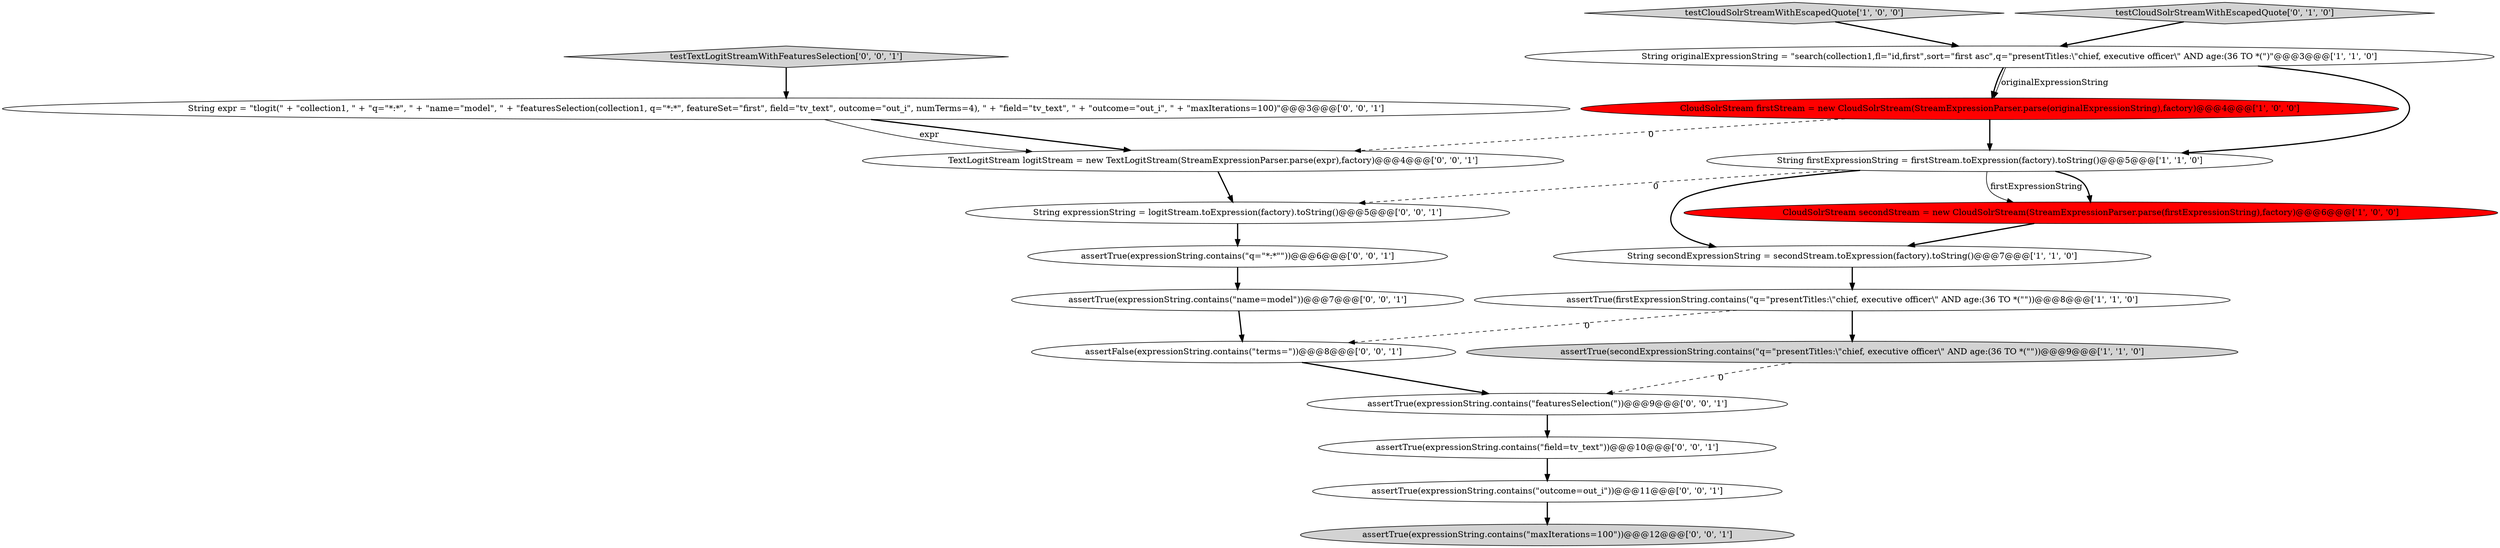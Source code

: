 digraph {
5 [style = filled, label = "String originalExpressionString = \"search(collection1,fl=\"id,first\",sort=\"first asc\",q=\"presentTitles:\\\"chief, executive officer\\\" AND age:(36 TO *(\")\"@@@3@@@['1', '1', '0']", fillcolor = white, shape = ellipse image = "AAA0AAABBB1BBB"];
18 [style = filled, label = "assertTrue(expressionString.contains(\"name=model\"))@@@7@@@['0', '0', '1']", fillcolor = white, shape = ellipse image = "AAA0AAABBB3BBB"];
6 [style = filled, label = "CloudSolrStream firstStream = new CloudSolrStream(StreamExpressionParser.parse(originalExpressionString),factory)@@@4@@@['1', '0', '0']", fillcolor = red, shape = ellipse image = "AAA1AAABBB1BBB"];
17 [style = filled, label = "testTextLogitStreamWithFeaturesSelection['0', '0', '1']", fillcolor = lightgray, shape = diamond image = "AAA0AAABBB3BBB"];
10 [style = filled, label = "assertTrue(expressionString.contains(\"field=tv_text\"))@@@10@@@['0', '0', '1']", fillcolor = white, shape = ellipse image = "AAA0AAABBB3BBB"];
7 [style = filled, label = "String secondExpressionString = secondStream.toExpression(factory).toString()@@@7@@@['1', '1', '0']", fillcolor = white, shape = ellipse image = "AAA0AAABBB1BBB"];
15 [style = filled, label = "String expressionString = logitStream.toExpression(factory).toString()@@@5@@@['0', '0', '1']", fillcolor = white, shape = ellipse image = "AAA0AAABBB3BBB"];
11 [style = filled, label = "assertTrue(expressionString.contains(\"q=\"*:*\"\"))@@@6@@@['0', '0', '1']", fillcolor = white, shape = ellipse image = "AAA0AAABBB3BBB"];
19 [style = filled, label = "assertFalse(expressionString.contains(\"terms=\"))@@@8@@@['0', '0', '1']", fillcolor = white, shape = ellipse image = "AAA0AAABBB3BBB"];
1 [style = filled, label = "testCloudSolrStreamWithEscapedQuote['1', '0', '0']", fillcolor = lightgray, shape = diamond image = "AAA0AAABBB1BBB"];
9 [style = filled, label = "String expr = \"tlogit(\" + \"collection1, \" + \"q=\"*:*\", \" + \"name=\"model\", \" + \"featuresSelection(collection1, q=\"*:*\", featureSet=\"first\", field=\"tv_text\", outcome=\"out_i\", numTerms=4), \" + \"field=\"tv_text\", \" + \"outcome=\"out_i\", \" + \"maxIterations=100)\"@@@3@@@['0', '0', '1']", fillcolor = white, shape = ellipse image = "AAA0AAABBB3BBB"];
12 [style = filled, label = "TextLogitStream logitStream = new TextLogitStream(StreamExpressionParser.parse(expr),factory)@@@4@@@['0', '0', '1']", fillcolor = white, shape = ellipse image = "AAA0AAABBB3BBB"];
16 [style = filled, label = "assertTrue(expressionString.contains(\"featuresSelection(\"))@@@9@@@['0', '0', '1']", fillcolor = white, shape = ellipse image = "AAA0AAABBB3BBB"];
13 [style = filled, label = "assertTrue(expressionString.contains(\"maxIterations=100\"))@@@12@@@['0', '0', '1']", fillcolor = lightgray, shape = ellipse image = "AAA0AAABBB3BBB"];
3 [style = filled, label = "assertTrue(secondExpressionString.contains(\"q=\"presentTitles:\\\"chief, executive officer\\\" AND age:(36 TO *(\"\"))@@@9@@@['1', '1', '0']", fillcolor = lightgray, shape = ellipse image = "AAA0AAABBB1BBB"];
2 [style = filled, label = "CloudSolrStream secondStream = new CloudSolrStream(StreamExpressionParser.parse(firstExpressionString),factory)@@@6@@@['1', '0', '0']", fillcolor = red, shape = ellipse image = "AAA1AAABBB1BBB"];
4 [style = filled, label = "String firstExpressionString = firstStream.toExpression(factory).toString()@@@5@@@['1', '1', '0']", fillcolor = white, shape = ellipse image = "AAA0AAABBB1BBB"];
8 [style = filled, label = "testCloudSolrStreamWithEscapedQuote['0', '1', '0']", fillcolor = lightgray, shape = diamond image = "AAA0AAABBB2BBB"];
14 [style = filled, label = "assertTrue(expressionString.contains(\"outcome=out_i\"))@@@11@@@['0', '0', '1']", fillcolor = white, shape = ellipse image = "AAA0AAABBB3BBB"];
0 [style = filled, label = "assertTrue(firstExpressionString.contains(\"q=\"presentTitles:\\\"chief, executive officer\\\" AND age:(36 TO *(\"\"))@@@8@@@['1', '1', '0']", fillcolor = white, shape = ellipse image = "AAA0AAABBB1BBB"];
1->5 [style = bold, label=""];
0->3 [style = bold, label=""];
10->14 [style = bold, label=""];
16->10 [style = bold, label=""];
0->19 [style = dashed, label="0"];
9->12 [style = solid, label="expr"];
17->9 [style = bold, label=""];
12->15 [style = bold, label=""];
18->19 [style = bold, label=""];
4->2 [style = solid, label="firstExpressionString"];
7->0 [style = bold, label=""];
4->2 [style = bold, label=""];
4->7 [style = bold, label=""];
11->18 [style = bold, label=""];
19->16 [style = bold, label=""];
6->12 [style = dashed, label="0"];
6->4 [style = bold, label=""];
5->6 [style = bold, label=""];
8->5 [style = bold, label=""];
15->11 [style = bold, label=""];
4->15 [style = dashed, label="0"];
5->4 [style = bold, label=""];
9->12 [style = bold, label=""];
2->7 [style = bold, label=""];
14->13 [style = bold, label=""];
3->16 [style = dashed, label="0"];
5->6 [style = solid, label="originalExpressionString"];
}
